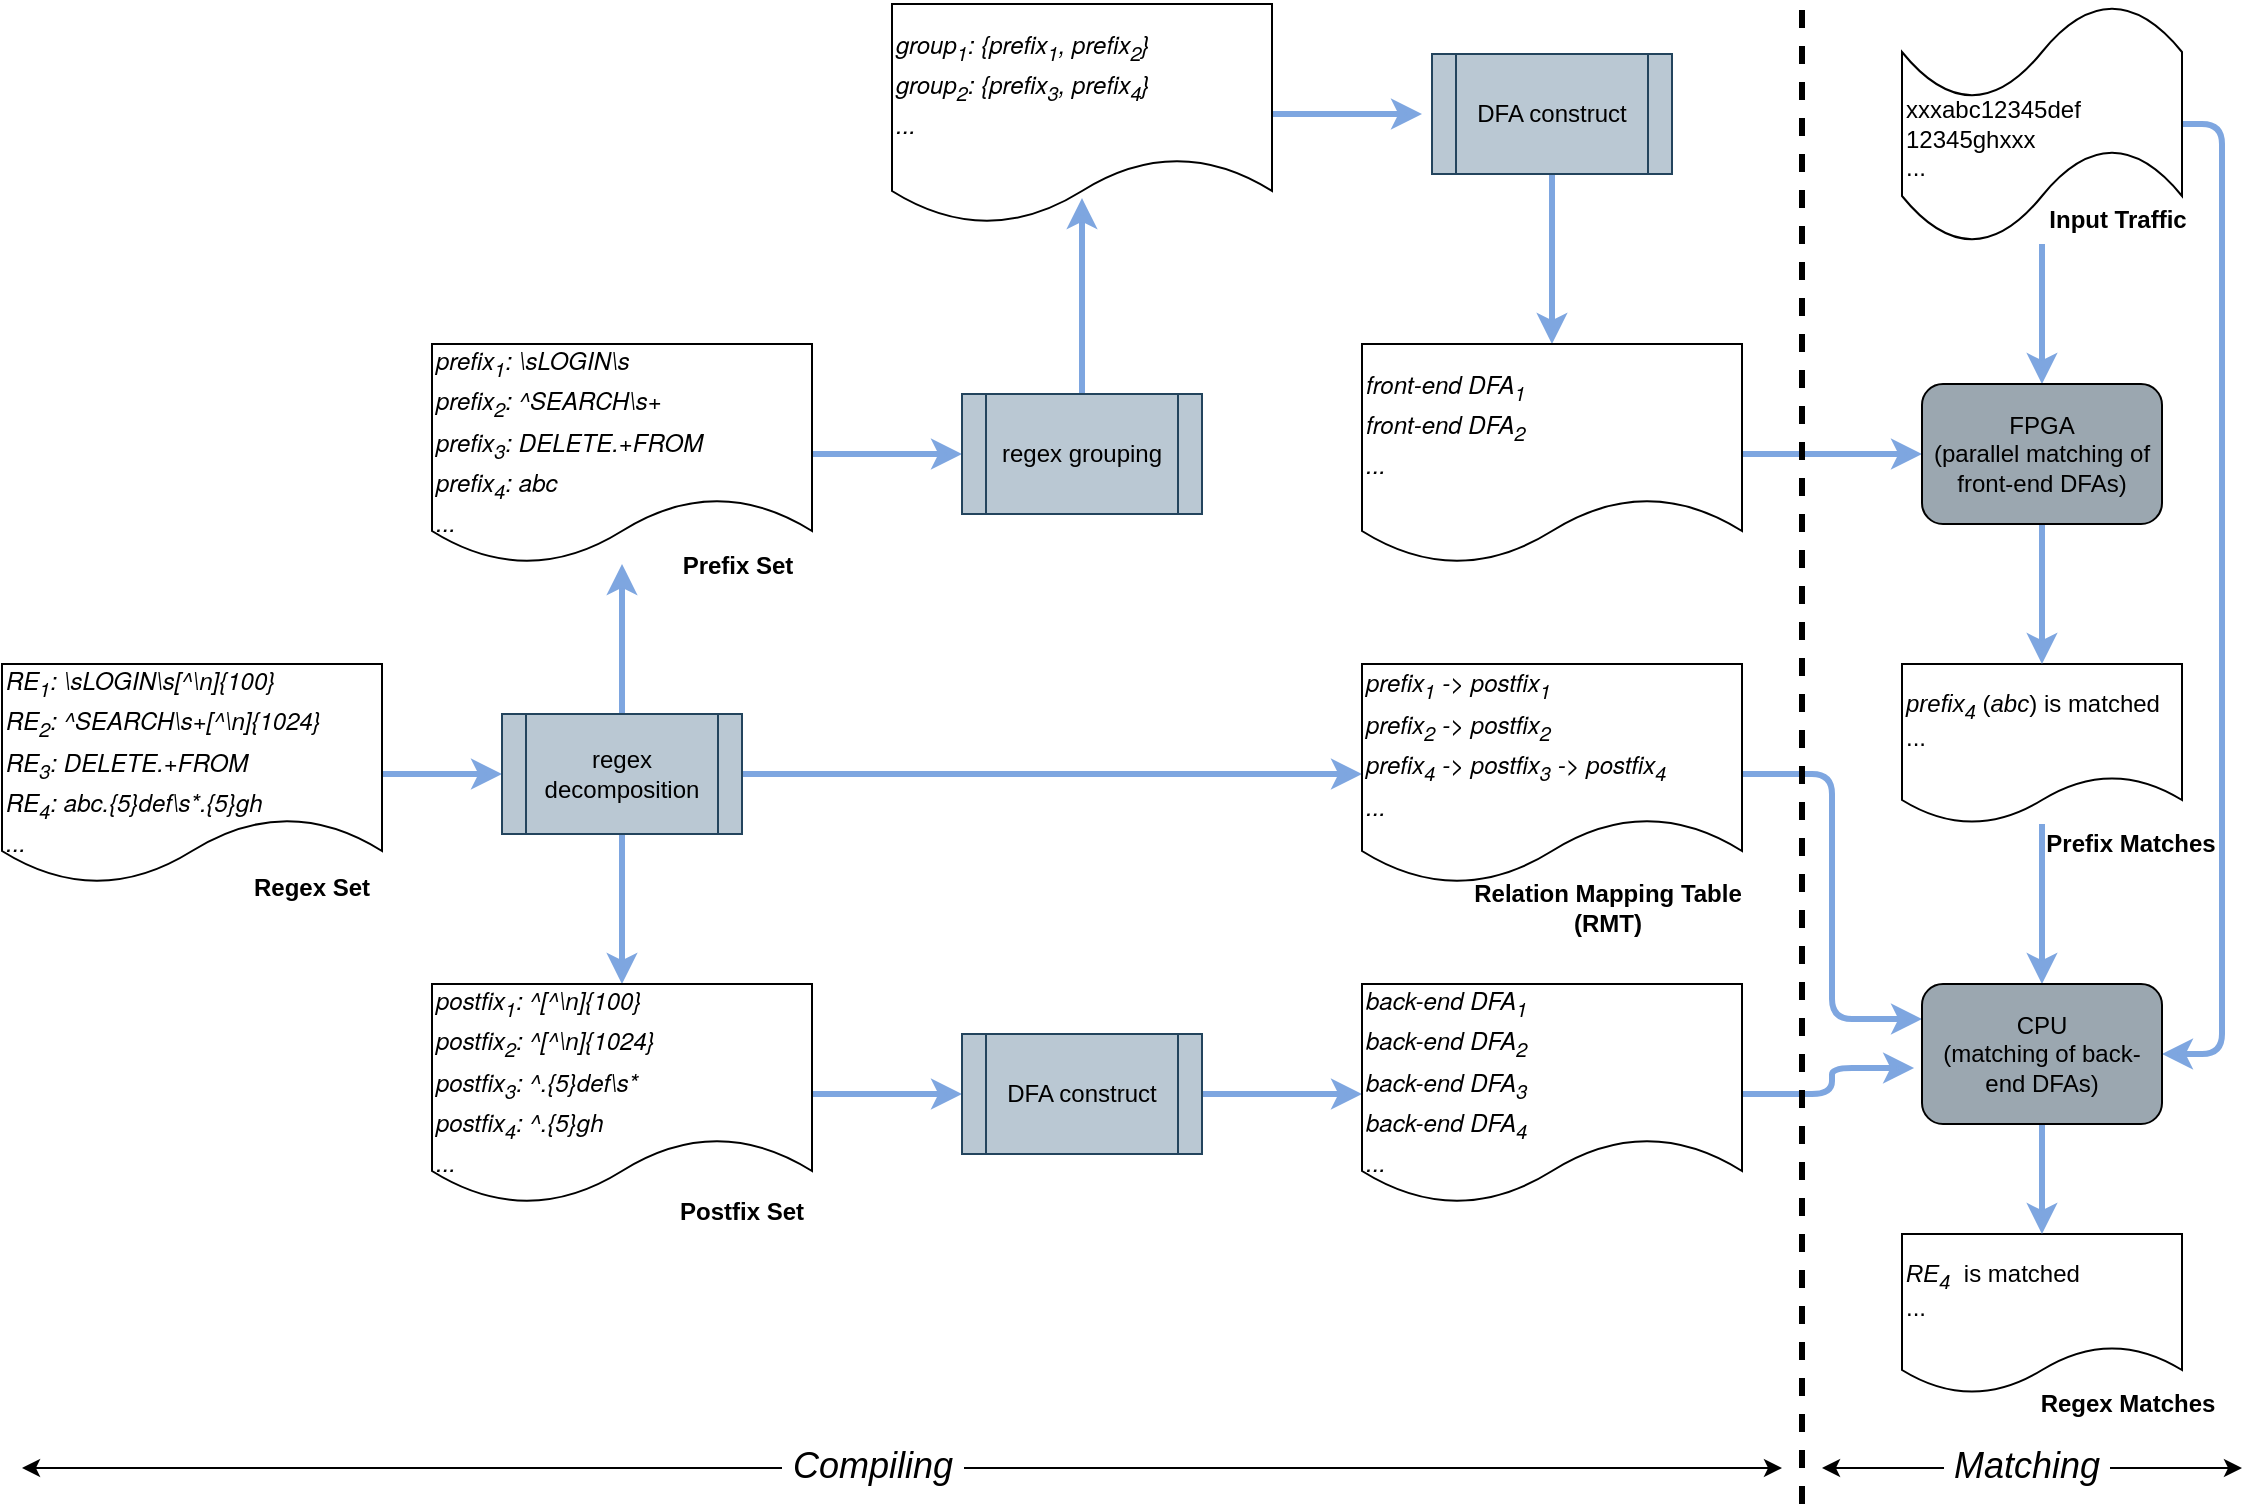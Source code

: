<mxfile version="13.10.0" type="github">
  <diagram id="onxhnWPnqhLU__DKsyuA" name="Page-1">
    <mxGraphModel dx="1426" dy="794" grid="1" gridSize="10" guides="1" tooltips="1" connect="1" arrows="1" fold="1" page="1" pageScale="1" pageWidth="1169" pageHeight="1654" math="0" shadow="0">
      <root>
        <mxCell id="0" />
        <mxCell id="1" parent="0" />
        <mxCell id="F5_PWc8lOzp_SU4X4ztF-57" style="edgeStyle=orthogonalEdgeStyle;rounded=1;sketch=0;jumpSize=25;orthogonalLoop=1;jettySize=auto;html=1;exitX=1;exitY=0.5;exitDx=0;exitDy=0;entryX=0;entryY=0.5;entryDx=0;entryDy=0;shadow=0;strokeColor=#7EA6E0;strokeWidth=3;" edge="1" parent="1" source="F5_PWc8lOzp_SU4X4ztF-2" target="F5_PWc8lOzp_SU4X4ztF-6">
          <mxGeometry relative="1" as="geometry" />
        </mxCell>
        <mxCell id="F5_PWc8lOzp_SU4X4ztF-2" value="&lt;p class=&quot;p1&quot; style=&quot;margin: 0px ; font-stretch: normal ; line-height: normal ; font-family: &amp;#34;helvetica neue&amp;#34;&quot;&gt;&lt;font style=&quot;font-size: 12px&quot;&gt;&lt;i&gt;&lt;br&gt;&lt;/i&gt;&lt;/font&gt;&lt;/p&gt;&lt;p class=&quot;p1&quot; style=&quot;margin: 0px ; font-stretch: normal ; line-height: normal ; font-family: &amp;#34;helvetica neue&amp;#34;&quot;&gt;&lt;font style=&quot;font-size: 12px&quot;&gt;&lt;i&gt;RE&lt;sub&gt;1&lt;/sub&gt;: \sLOGIN\s[^\n]{100}&lt;/i&gt;&lt;br&gt;&lt;/font&gt;&lt;/p&gt;&lt;p class=&quot;p1&quot; style=&quot;margin: 0px ; font-stretch: normal ; line-height: normal ; font-family: &amp;#34;helvetica neue&amp;#34;&quot;&gt;&lt;span class=&quot;s1&quot;&gt;&lt;i&gt;&lt;font style=&quot;font-size: 12px&quot;&gt;RE&lt;sub&gt;2&lt;/sub&gt;: ^SEARCH\s+[^\n]{1024}&lt;/font&gt;&lt;/i&gt;&lt;/span&gt;&lt;/p&gt;&lt;p class=&quot;p1&quot; style=&quot;margin: 0px ; font-stretch: normal ; line-height: normal ; font-family: &amp;#34;helvetica neue&amp;#34;&quot;&gt;&lt;span class=&quot;s1&quot;&gt;&lt;i&gt;&lt;font style=&quot;font-size: 12px&quot;&gt;RE&lt;sub&gt;3&lt;/sub&gt;: DELETE.+FROM&lt;/font&gt;&lt;/i&gt;&lt;/span&gt;&lt;/p&gt;&lt;p class=&quot;p1&quot; style=&quot;margin: 0px ; font-stretch: normal ; line-height: normal ; font-family: &amp;#34;helvetica neue&amp;#34;&quot;&gt;&lt;span class=&quot;s1&quot;&gt;&lt;i&gt;&lt;font style=&quot;font-size: 12px&quot;&gt;RE&lt;sub&gt;4&lt;/sub&gt;: abc.{5}def\s*.{5}gh&lt;/font&gt;&lt;/i&gt;&lt;/span&gt;&lt;/p&gt;&lt;p class=&quot;p1&quot; style=&quot;margin: 0px ; font-stretch: normal ; line-height: normal ; font-family: &amp;#34;helvetica neue&amp;#34;&quot;&gt;&lt;span class=&quot;s1&quot;&gt;&lt;i&gt;&lt;font style=&quot;font-size: 12px&quot;&gt;...&lt;/font&gt;&lt;/i&gt;&lt;/span&gt;&lt;/p&gt;" style="shape=document;whiteSpace=wrap;html=1;boundedLbl=1;align=left;" vertex="1" parent="1">
          <mxGeometry x="10" y="340" width="190" height="110" as="geometry" />
        </mxCell>
        <mxCell id="F5_PWc8lOzp_SU4X4ztF-58" style="edgeStyle=orthogonalEdgeStyle;rounded=1;sketch=0;jumpSize=25;orthogonalLoop=1;jettySize=auto;html=1;exitX=0.5;exitY=0;exitDx=0;exitDy=0;shadow=0;strokeColor=#7EA6E0;strokeWidth=3;" edge="1" parent="1" source="F5_PWc8lOzp_SU4X4ztF-6" target="F5_PWc8lOzp_SU4X4ztF-8">
          <mxGeometry relative="1" as="geometry" />
        </mxCell>
        <mxCell id="F5_PWc8lOzp_SU4X4ztF-59" style="edgeStyle=orthogonalEdgeStyle;rounded=1;sketch=0;jumpSize=25;orthogonalLoop=1;jettySize=auto;html=1;exitX=0.5;exitY=1;exitDx=0;exitDy=0;entryX=0.5;entryY=0;entryDx=0;entryDy=0;shadow=0;strokeColor=#7EA6E0;strokeWidth=3;" edge="1" parent="1" source="F5_PWc8lOzp_SU4X4ztF-6" target="F5_PWc8lOzp_SU4X4ztF-10">
          <mxGeometry relative="1" as="geometry" />
        </mxCell>
        <mxCell id="F5_PWc8lOzp_SU4X4ztF-60" style="edgeStyle=orthogonalEdgeStyle;rounded=1;sketch=0;jumpSize=25;orthogonalLoop=1;jettySize=auto;html=1;exitX=1;exitY=0.5;exitDx=0;exitDy=0;entryX=0;entryY=0.5;entryDx=0;entryDy=0;shadow=0;strokeColor=#7EA6E0;strokeWidth=3;" edge="1" parent="1" source="F5_PWc8lOzp_SU4X4ztF-6" target="F5_PWc8lOzp_SU4X4ztF-24">
          <mxGeometry relative="1" as="geometry" />
        </mxCell>
        <mxCell id="F5_PWc8lOzp_SU4X4ztF-6" value="regex decomposition" style="shape=process;whiteSpace=wrap;html=1;backgroundOutline=1;fillColor=#bac8d3;strokeColor=#23445d;" vertex="1" parent="1">
          <mxGeometry x="260" y="365" width="120" height="60" as="geometry" />
        </mxCell>
        <mxCell id="F5_PWc8lOzp_SU4X4ztF-61" style="edgeStyle=orthogonalEdgeStyle;rounded=1;sketch=0;jumpSize=25;orthogonalLoop=1;jettySize=auto;html=1;entryX=0;entryY=0.5;entryDx=0;entryDy=0;shadow=0;strokeColor=#7EA6E0;strokeWidth=3;" edge="1" parent="1" source="F5_PWc8lOzp_SU4X4ztF-8" target="F5_PWc8lOzp_SU4X4ztF-12">
          <mxGeometry relative="1" as="geometry" />
        </mxCell>
        <mxCell id="F5_PWc8lOzp_SU4X4ztF-8" value="&lt;p class=&quot;p1&quot; style=&quot;margin: 0px ; font-stretch: normal ; line-height: normal&quot;&gt;&lt;font face=&quot;helvetica neue&quot; style=&quot;font-size: 12px&quot;&gt;&lt;i&gt;&lt;br&gt;&lt;/i&gt;&lt;/font&gt;&lt;/p&gt;&lt;p class=&quot;p1&quot; style=&quot;margin: 0px ; font-stretch: normal ; line-height: normal&quot;&gt;&lt;font face=&quot;helvetica neue&quot; style=&quot;font-size: 12px&quot;&gt;&lt;i&gt;prefix&lt;sub&gt;1&lt;/sub&gt;: \sLOGIN\s&lt;/i&gt;&lt;/font&gt;&lt;/p&gt;&lt;p class=&quot;p1&quot; style=&quot;margin: 0px ; font-stretch: normal ; line-height: normal&quot;&gt;&lt;font face=&quot;helvetica neue&quot; style=&quot;font-size: 12px&quot;&gt;&lt;i&gt;prefix&lt;sub&gt;2&lt;/sub&gt;: ^SEARCH\s+&lt;/i&gt;&lt;/font&gt;&lt;/p&gt;&lt;p class=&quot;p1&quot; style=&quot;margin: 0px ; font-stretch: normal ; line-height: normal&quot;&gt;&lt;font face=&quot;helvetica neue&quot; style=&quot;font-size: 12px&quot;&gt;&lt;i&gt;prefix&lt;sub&gt;3&lt;/sub&gt;: DELETE.+FROM&lt;/i&gt;&lt;/font&gt;&lt;/p&gt;&lt;p class=&quot;p1&quot; style=&quot;margin: 0px ; font-stretch: normal ; line-height: normal&quot;&gt;&lt;font face=&quot;helvetica neue&quot; style=&quot;font-size: 12px&quot;&gt;&lt;i&gt;prefix&lt;sub&gt;4&lt;/sub&gt;: abc&lt;/i&gt;&lt;/font&gt;&lt;/p&gt;&lt;p class=&quot;p1&quot; style=&quot;margin: 0px ; font-stretch: normal ; line-height: normal&quot;&gt;&lt;font face=&quot;helvetica neue&quot; style=&quot;font-size: 12px&quot;&gt;&lt;i&gt;...&lt;/i&gt;&lt;/font&gt;&lt;/p&gt;" style="shape=document;whiteSpace=wrap;html=1;boundedLbl=1;align=left;" vertex="1" parent="1">
          <mxGeometry x="225" y="180" width="190" height="110" as="geometry" />
        </mxCell>
        <mxCell id="F5_PWc8lOzp_SU4X4ztF-72" style="edgeStyle=orthogonalEdgeStyle;rounded=1;sketch=0;jumpSize=25;orthogonalLoop=1;jettySize=auto;html=1;entryX=0;entryY=0.5;entryDx=0;entryDy=0;shadow=0;strokeColor=#7EA6E0;strokeWidth=3;" edge="1" parent="1" source="F5_PWc8lOzp_SU4X4ztF-10" target="F5_PWc8lOzp_SU4X4ztF-18">
          <mxGeometry relative="1" as="geometry" />
        </mxCell>
        <mxCell id="F5_PWc8lOzp_SU4X4ztF-10" value="&lt;p class=&quot;p1&quot; style=&quot;margin: 0px ; font-stretch: normal ; line-height: normal&quot;&gt;&lt;font face=&quot;helvetica neue&quot; style=&quot;font-size: 12px&quot;&gt;&lt;i&gt;&lt;br&gt;&lt;/i&gt;&lt;/font&gt;&lt;/p&gt;&lt;p class=&quot;p1&quot; style=&quot;margin: 0px ; font-stretch: normal ; line-height: normal&quot;&gt;&lt;font face=&quot;helvetica neue&quot; style=&quot;font-size: 12px&quot;&gt;&lt;i&gt;postfix&lt;sub&gt;1&lt;/sub&gt;: ^[^\n]{100}&lt;/i&gt;&lt;/font&gt;&lt;/p&gt;&lt;p class=&quot;p1&quot; style=&quot;margin: 0px ; font-stretch: normal ; line-height: normal&quot;&gt;&lt;font face=&quot;helvetica neue&quot; style=&quot;font-size: 12px&quot;&gt;&lt;i&gt;postfix&lt;sub&gt;2&lt;/sub&gt;: ^[^\n]{1024}&lt;/i&gt;&lt;/font&gt;&lt;/p&gt;&lt;p class=&quot;p1&quot; style=&quot;margin: 0px ; font-stretch: normal ; line-height: normal&quot;&gt;&lt;font face=&quot;helvetica neue&quot; style=&quot;font-size: 12px&quot;&gt;&lt;i&gt;postfix&lt;sub&gt;3&lt;/sub&gt;: ^.{5}def\s*&lt;/i&gt;&lt;/font&gt;&lt;/p&gt;&lt;p class=&quot;p1&quot; style=&quot;margin: 0px ; font-stretch: normal ; line-height: normal&quot;&gt;&lt;font face=&quot;helvetica neue&quot; style=&quot;font-size: 12px&quot;&gt;&lt;i&gt;postfix&lt;sub&gt;4&lt;/sub&gt;: ^.{5}gh&lt;/i&gt;&lt;/font&gt;&lt;/p&gt;&lt;p class=&quot;p1&quot; style=&quot;margin: 0px ; font-stretch: normal ; line-height: normal&quot;&gt;&lt;font face=&quot;helvetica neue&quot; style=&quot;font-size: 12px&quot;&gt;&lt;i&gt;...&lt;/i&gt;&lt;/font&gt;&lt;/p&gt;" style="shape=document;whiteSpace=wrap;html=1;boundedLbl=1;align=left;" vertex="1" parent="1">
          <mxGeometry x="225" y="500" width="190" height="110" as="geometry" />
        </mxCell>
        <mxCell id="F5_PWc8lOzp_SU4X4ztF-62" style="edgeStyle=orthogonalEdgeStyle;rounded=1;sketch=0;jumpSize=25;orthogonalLoop=1;jettySize=auto;html=1;exitX=0.5;exitY=0;exitDx=0;exitDy=0;entryX=0.5;entryY=0.882;entryDx=0;entryDy=0;entryPerimeter=0;shadow=0;strokeColor=#7EA6E0;strokeWidth=3;" edge="1" parent="1" source="F5_PWc8lOzp_SU4X4ztF-12" target="F5_PWc8lOzp_SU4X4ztF-14">
          <mxGeometry relative="1" as="geometry" />
        </mxCell>
        <mxCell id="F5_PWc8lOzp_SU4X4ztF-12" value="regex grouping" style="shape=process;whiteSpace=wrap;html=1;backgroundOutline=1;fillColor=#bac8d3;strokeColor=#23445d;" vertex="1" parent="1">
          <mxGeometry x="490" y="205" width="120" height="60" as="geometry" />
        </mxCell>
        <mxCell id="F5_PWc8lOzp_SU4X4ztF-63" style="edgeStyle=orthogonalEdgeStyle;rounded=1;sketch=0;jumpSize=25;orthogonalLoop=1;jettySize=auto;html=1;exitX=1;exitY=0.5;exitDx=0;exitDy=0;shadow=0;strokeColor=#7EA6E0;strokeWidth=3;" edge="1" parent="1" source="F5_PWc8lOzp_SU4X4ztF-14">
          <mxGeometry relative="1" as="geometry">
            <mxPoint x="720" y="65" as="targetPoint" />
          </mxGeometry>
        </mxCell>
        <mxCell id="F5_PWc8lOzp_SU4X4ztF-14" value="&lt;p class=&quot;p1&quot; style=&quot;margin: 0px ; font-stretch: normal ; line-height: normal&quot;&gt;&lt;font face=&quot;helvetica neue&quot; style=&quot;font-size: 12px&quot;&gt;&lt;i&gt;group&lt;sub&gt;1&lt;/sub&gt;: {prefix&lt;sub&gt;1&lt;/sub&gt;, prefix&lt;sub&gt;2&lt;/sub&gt;}&lt;/i&gt;&lt;/font&gt;&lt;/p&gt;&lt;p class=&quot;p1&quot; style=&quot;margin: 0px ; font-stretch: normal ; line-height: normal&quot;&gt;&lt;font face=&quot;helvetica neue&quot; style=&quot;font-size: 12px&quot;&gt;&lt;i&gt;group&lt;sub&gt;2&lt;/sub&gt;: {prefix&lt;sub&gt;3&lt;/sub&gt;, prefix&lt;sub&gt;4&lt;/sub&gt;}&lt;/i&gt;&lt;/font&gt;&lt;/p&gt;&lt;p class=&quot;p1&quot; style=&quot;margin: 0px ; font-stretch: normal ; line-height: normal&quot;&gt;&lt;font face=&quot;helvetica neue&quot; style=&quot;font-size: 12px&quot;&gt;&lt;i&gt;...&lt;/i&gt;&lt;/font&gt;&lt;/p&gt;" style="shape=document;whiteSpace=wrap;html=1;boundedLbl=1;align=left;" vertex="1" parent="1">
          <mxGeometry x="455" y="10" width="190" height="110" as="geometry" />
        </mxCell>
        <mxCell id="F5_PWc8lOzp_SU4X4ztF-65" style="edgeStyle=orthogonalEdgeStyle;rounded=1;sketch=0;jumpSize=25;orthogonalLoop=1;jettySize=auto;html=1;shadow=0;strokeColor=#7EA6E0;strokeWidth=3;entryX=0.5;entryY=0;entryDx=0;entryDy=0;" edge="1" parent="1" source="F5_PWc8lOzp_SU4X4ztF-16" target="F5_PWc8lOzp_SU4X4ztF-20">
          <mxGeometry relative="1" as="geometry">
            <mxPoint x="785" y="170" as="targetPoint" />
          </mxGeometry>
        </mxCell>
        <mxCell id="F5_PWc8lOzp_SU4X4ztF-16" value="DFA construct" style="shape=process;whiteSpace=wrap;html=1;backgroundOutline=1;fillColor=#bac8d3;strokeColor=#23445d;" vertex="1" parent="1">
          <mxGeometry x="725" y="35" width="120" height="60" as="geometry" />
        </mxCell>
        <mxCell id="F5_PWc8lOzp_SU4X4ztF-73" style="edgeStyle=orthogonalEdgeStyle;rounded=1;sketch=0;jumpSize=25;orthogonalLoop=1;jettySize=auto;html=1;entryX=0;entryY=0.5;entryDx=0;entryDy=0;shadow=0;strokeColor=#7EA6E0;strokeWidth=3;" edge="1" parent="1" source="F5_PWc8lOzp_SU4X4ztF-18" target="F5_PWc8lOzp_SU4X4ztF-22">
          <mxGeometry relative="1" as="geometry" />
        </mxCell>
        <mxCell id="F5_PWc8lOzp_SU4X4ztF-18" value="DFA construct" style="shape=process;whiteSpace=wrap;html=1;backgroundOutline=1;fillColor=#bac8d3;strokeColor=#23445d;" vertex="1" parent="1">
          <mxGeometry x="490" y="525" width="120" height="60" as="geometry" />
        </mxCell>
        <mxCell id="F5_PWc8lOzp_SU4X4ztF-54" style="edgeStyle=orthogonalEdgeStyle;rounded=1;sketch=0;jumpSize=25;orthogonalLoop=1;jettySize=auto;html=1;exitX=1;exitY=0.5;exitDx=0;exitDy=0;shadow=0;strokeColor=#7EA6E0;strokeWidth=3;entryX=0;entryY=0.5;entryDx=0;entryDy=0;" edge="1" parent="1" source="F5_PWc8lOzp_SU4X4ztF-20" target="F5_PWc8lOzp_SU4X4ztF-50">
          <mxGeometry relative="1" as="geometry">
            <mxPoint x="960" y="235" as="targetPoint" />
          </mxGeometry>
        </mxCell>
        <mxCell id="F5_PWc8lOzp_SU4X4ztF-20" value="&lt;p class=&quot;p1&quot; style=&quot;margin: 0px ; font-stretch: normal ; line-height: normal&quot;&gt;&lt;font face=&quot;helvetica neue&quot; style=&quot;font-size: 12px&quot;&gt;&lt;i&gt;front-end DFA&lt;sub&gt;1&lt;/sub&gt;&lt;/i&gt;&lt;/font&gt;&lt;/p&gt;&lt;p class=&quot;p1&quot; style=&quot;margin: 0px ; font-stretch: normal ; line-height: normal&quot;&gt;&lt;font face=&quot;helvetica neue&quot; style=&quot;font-size: 12px&quot;&gt;&lt;i&gt;front-end DFA&lt;sub&gt;2&lt;/sub&gt;&lt;/i&gt;&lt;/font&gt;&lt;/p&gt;&lt;p class=&quot;p1&quot; style=&quot;margin: 0px ; font-stretch: normal ; line-height: normal&quot;&gt;&lt;font face=&quot;helvetica neue&quot; style=&quot;font-size: 12px&quot;&gt;&lt;i&gt;...&lt;/i&gt;&lt;/font&gt;&lt;/p&gt;" style="shape=document;whiteSpace=wrap;html=1;boundedLbl=1;align=left;" vertex="1" parent="1">
          <mxGeometry x="690" y="180" width="190" height="110" as="geometry" />
        </mxCell>
        <mxCell id="F5_PWc8lOzp_SU4X4ztF-56" style="edgeStyle=orthogonalEdgeStyle;rounded=1;sketch=0;jumpSize=25;orthogonalLoop=1;jettySize=auto;html=1;exitX=1;exitY=0.5;exitDx=0;exitDy=0;entryX=-0.033;entryY=0.6;entryDx=0;entryDy=0;entryPerimeter=0;shadow=0;strokeColor=#7EA6E0;strokeWidth=3;" edge="1" parent="1" source="F5_PWc8lOzp_SU4X4ztF-22" target="F5_PWc8lOzp_SU4X4ztF-52">
          <mxGeometry relative="1" as="geometry" />
        </mxCell>
        <mxCell id="F5_PWc8lOzp_SU4X4ztF-22" value="&lt;p class=&quot;p1&quot; style=&quot;margin: 0px ; font-stretch: normal ; line-height: normal&quot;&gt;&lt;font face=&quot;helvetica neue&quot; style=&quot;font-size: 12px&quot;&gt;&lt;i&gt;&lt;br&gt;&lt;/i&gt;&lt;/font&gt;&lt;/p&gt;&lt;p class=&quot;p1&quot; style=&quot;margin: 0px ; font-stretch: normal ; line-height: normal&quot;&gt;&lt;font face=&quot;helvetica neue&quot; style=&quot;font-size: 12px&quot;&gt;&lt;i&gt;back-end DFA&lt;sub&gt;1&lt;/sub&gt;&lt;/i&gt;&lt;/font&gt;&lt;/p&gt;&lt;p class=&quot;p1&quot; style=&quot;margin: 0px ; font-stretch: normal ; line-height: normal&quot;&gt;&lt;font face=&quot;helvetica neue&quot; style=&quot;font-size: 12px&quot;&gt;&lt;i&gt;back-end DFA&lt;sub&gt;2&lt;/sub&gt;&lt;/i&gt;&lt;/font&gt;&lt;/p&gt;&lt;p class=&quot;p1&quot; style=&quot;margin: 0px ; font-stretch: normal ; line-height: normal&quot;&gt;&lt;font face=&quot;helvetica neue&quot; style=&quot;font-size: 12px&quot;&gt;&lt;i&gt;back-end DFA&lt;sub&gt;3&lt;/sub&gt;&lt;/i&gt;&lt;/font&gt;&lt;/p&gt;&lt;p class=&quot;p1&quot; style=&quot;margin: 0px ; font-stretch: normal ; line-height: normal&quot;&gt;&lt;font face=&quot;helvetica neue&quot; style=&quot;font-size: 12px&quot;&gt;&lt;i&gt;back-end DFA&lt;sub&gt;4&lt;/sub&gt;&lt;/i&gt;&lt;/font&gt;&lt;/p&gt;&lt;p class=&quot;p1&quot; style=&quot;margin: 0px ; font-stretch: normal ; line-height: normal&quot;&gt;&lt;font face=&quot;helvetica neue&quot; style=&quot;font-size: 12px&quot;&gt;&lt;i&gt;...&lt;/i&gt;&lt;/font&gt;&lt;/p&gt;" style="shape=document;whiteSpace=wrap;html=1;boundedLbl=1;align=left;" vertex="1" parent="1">
          <mxGeometry x="690" y="500" width="190" height="110" as="geometry" />
        </mxCell>
        <mxCell id="F5_PWc8lOzp_SU4X4ztF-55" style="edgeStyle=orthogonalEdgeStyle;rounded=1;sketch=0;jumpSize=25;orthogonalLoop=1;jettySize=auto;html=1;exitX=1;exitY=0.5;exitDx=0;exitDy=0;entryX=0;entryY=0.25;entryDx=0;entryDy=0;shadow=0;strokeColor=#7EA6E0;strokeWidth=3;" edge="1" parent="1" source="F5_PWc8lOzp_SU4X4ztF-24" target="F5_PWc8lOzp_SU4X4ztF-52">
          <mxGeometry relative="1" as="geometry" />
        </mxCell>
        <mxCell id="F5_PWc8lOzp_SU4X4ztF-24" value="&lt;p class=&quot;p1&quot; style=&quot;margin: 0px ; font-stretch: normal ; line-height: normal&quot;&gt;&lt;font face=&quot;helvetica neue&quot; style=&quot;font-size: 12px&quot;&gt;&lt;i&gt;prefix&lt;sub&gt;1&lt;/sub&gt; -&amp;gt; postfix&lt;sub&gt;1&lt;/sub&gt;&lt;/i&gt;&lt;/font&gt;&lt;/p&gt;&lt;p class=&quot;p1&quot; style=&quot;margin: 0px ; font-stretch: normal ; line-height: normal&quot;&gt;&lt;font face=&quot;helvetica neue&quot; style=&quot;font-size: 12px&quot;&gt;&lt;i&gt;prefix&lt;sub&gt;2&lt;/sub&gt; -&amp;gt; postfix&lt;sub&gt;2&lt;/sub&gt;&lt;/i&gt;&lt;/font&gt;&lt;/p&gt;&lt;p class=&quot;p1&quot; style=&quot;margin: 0px ; font-stretch: normal ; line-height: normal&quot;&gt;&lt;font face=&quot;helvetica neue&quot; style=&quot;font-size: 12px&quot;&gt;&lt;i&gt;prefix&lt;sub&gt;4&lt;/sub&gt; -&amp;gt; postfix&lt;sub&gt;3&lt;/sub&gt; -&amp;gt; postfix&lt;sub&gt;4&lt;/sub&gt;&lt;/i&gt;&lt;/font&gt;&lt;/p&gt;&lt;p class=&quot;p1&quot; style=&quot;margin: 0px ; font-stretch: normal ; line-height: normal&quot;&gt;&lt;font face=&quot;helvetica neue&quot; style=&quot;font-size: 12px&quot;&gt;&lt;i&gt;...&lt;/i&gt;&lt;/font&gt;&lt;/p&gt;" style="shape=document;whiteSpace=wrap;html=1;boundedLbl=1;align=left;" vertex="1" parent="1">
          <mxGeometry x="690" y="340" width="190" height="110" as="geometry" />
        </mxCell>
        <mxCell id="F5_PWc8lOzp_SU4X4ztF-53" style="edgeStyle=orthogonalEdgeStyle;rounded=1;sketch=0;jumpSize=25;orthogonalLoop=1;jettySize=auto;html=1;entryX=1;entryY=0.5;entryDx=0;entryDy=0;shadow=0;strokeColor=#7EA6E0;strokeWidth=3;" edge="1" parent="1" source="F5_PWc8lOzp_SU4X4ztF-31" target="F5_PWc8lOzp_SU4X4ztF-52">
          <mxGeometry relative="1" as="geometry">
            <Array as="points">
              <mxPoint x="1120" y="70" />
              <mxPoint x="1120" y="535" />
            </Array>
          </mxGeometry>
        </mxCell>
        <mxCell id="F5_PWc8lOzp_SU4X4ztF-67" style="edgeStyle=orthogonalEdgeStyle;rounded=1;sketch=0;jumpSize=25;orthogonalLoop=1;jettySize=auto;html=1;shadow=0;strokeColor=#7EA6E0;strokeWidth=3;" edge="1" parent="1" source="F5_PWc8lOzp_SU4X4ztF-31" target="F5_PWc8lOzp_SU4X4ztF-50">
          <mxGeometry relative="1" as="geometry" />
        </mxCell>
        <mxCell id="F5_PWc8lOzp_SU4X4ztF-31" value="&lt;br&gt;xxxabc12345def&lt;br&gt;12345ghxxx&lt;br&gt;..." style="shape=tape;whiteSpace=wrap;html=1;align=left;" vertex="1" parent="1">
          <mxGeometry x="960" y="10" width="140" height="120" as="geometry" />
        </mxCell>
        <mxCell id="F5_PWc8lOzp_SU4X4ztF-70" style="edgeStyle=orthogonalEdgeStyle;rounded=1;sketch=0;jumpSize=25;orthogonalLoop=1;jettySize=auto;html=1;entryX=0.5;entryY=0;entryDx=0;entryDy=0;shadow=0;strokeColor=#7EA6E0;strokeWidth=3;" edge="1" parent="1" source="F5_PWc8lOzp_SU4X4ztF-33" target="F5_PWc8lOzp_SU4X4ztF-52">
          <mxGeometry relative="1" as="geometry" />
        </mxCell>
        <mxCell id="F5_PWc8lOzp_SU4X4ztF-33" value="&lt;i&gt;prefix&lt;sub&gt;4&lt;/sub&gt;&lt;/i&gt; (&lt;i&gt;abc&lt;/i&gt;) is matched&lt;br&gt;..." style="shape=document;whiteSpace=wrap;html=1;boundedLbl=1;align=left;" vertex="1" parent="1">
          <mxGeometry x="960" y="340" width="140" height="80" as="geometry" />
        </mxCell>
        <mxCell id="F5_PWc8lOzp_SU4X4ztF-34" value="&lt;i&gt;RE&lt;sub&gt;4&lt;/sub&gt;&lt;/i&gt;&amp;nbsp; is matched&lt;br&gt;..." style="shape=document;whiteSpace=wrap;html=1;boundedLbl=1;align=left;" vertex="1" parent="1">
          <mxGeometry x="960" y="625" width="140" height="80" as="geometry" />
        </mxCell>
        <mxCell id="F5_PWc8lOzp_SU4X4ztF-35" value="&lt;b&gt;Regex Set&lt;/b&gt;" style="text;html=1;strokeColor=none;fillColor=none;align=center;verticalAlign=middle;whiteSpace=wrap;rounded=0;" vertex="1" parent="1">
          <mxGeometry x="130" y="442" width="70" height="20" as="geometry" />
        </mxCell>
        <mxCell id="F5_PWc8lOzp_SU4X4ztF-36" value="&lt;b&gt;Prefix Set&lt;/b&gt;" style="text;html=1;strokeColor=none;fillColor=none;align=center;verticalAlign=middle;whiteSpace=wrap;rounded=0;" vertex="1" parent="1">
          <mxGeometry x="343" y="281" width="70" height="20" as="geometry" />
        </mxCell>
        <mxCell id="F5_PWc8lOzp_SU4X4ztF-37" value="&lt;b&gt;Postfix Set&lt;/b&gt;" style="text;html=1;strokeColor=none;fillColor=none;align=center;verticalAlign=middle;whiteSpace=wrap;rounded=0;" vertex="1" parent="1">
          <mxGeometry x="345" y="604" width="70" height="20" as="geometry" />
        </mxCell>
        <mxCell id="F5_PWc8lOzp_SU4X4ztF-38" value="&lt;b&gt;Relation Mapping Table&lt;br&gt;(RMT)&lt;br&gt;&lt;/b&gt;" style="text;html=1;strokeColor=none;fillColor=none;align=center;verticalAlign=middle;whiteSpace=wrap;rounded=0;" vertex="1" parent="1">
          <mxGeometry x="743" y="452" width="140" height="20" as="geometry" />
        </mxCell>
        <mxCell id="F5_PWc8lOzp_SU4X4ztF-39" value="&lt;b&gt;Input Traffic&lt;/b&gt;" style="text;html=1;strokeColor=none;fillColor=none;align=center;verticalAlign=middle;whiteSpace=wrap;rounded=0;" vertex="1" parent="1">
          <mxGeometry x="1023" y="108" width="90" height="20" as="geometry" />
        </mxCell>
        <mxCell id="F5_PWc8lOzp_SU4X4ztF-40" value="&lt;b&gt;Prefix Matches&lt;/b&gt;" style="text;html=1;strokeColor=none;fillColor=none;align=center;verticalAlign=middle;whiteSpace=wrap;rounded=0;" vertex="1" parent="1">
          <mxGeometry x="1031" y="420" width="87" height="20" as="geometry" />
        </mxCell>
        <mxCell id="F5_PWc8lOzp_SU4X4ztF-41" value="&lt;b&gt;Regex Matches&lt;/b&gt;" style="text;html=1;strokeColor=none;fillColor=none;align=center;verticalAlign=middle;whiteSpace=wrap;rounded=0;" vertex="1" parent="1">
          <mxGeometry x="1024.5" y="700" width="95.5" height="20" as="geometry" />
        </mxCell>
        <mxCell id="F5_PWc8lOzp_SU4X4ztF-42" value="" style="endArrow=none;dashed=1;html=1;strokeWidth=3;" edge="1" parent="1">
          <mxGeometry width="50" height="50" relative="1" as="geometry">
            <mxPoint x="910" y="760" as="sourcePoint" />
            <mxPoint x="910" y="10" as="targetPoint" />
          </mxGeometry>
        </mxCell>
        <mxCell id="F5_PWc8lOzp_SU4X4ztF-43" value="" style="endArrow=classic;startArrow=classic;html=1;" edge="1" parent="1">
          <mxGeometry width="50" height="50" relative="1" as="geometry">
            <mxPoint x="20" y="742" as="sourcePoint" />
            <mxPoint x="900" y="742" as="targetPoint" />
          </mxGeometry>
        </mxCell>
        <mxCell id="F5_PWc8lOzp_SU4X4ztF-44" value="&lt;i&gt;&lt;font style=&quot;font-size: 18px&quot;&gt;&amp;nbsp;Compiling&amp;nbsp;&lt;/font&gt;&lt;/i&gt;" style="edgeLabel;html=1;align=center;verticalAlign=middle;resizable=0;points=[];" vertex="1" connectable="0" parent="F5_PWc8lOzp_SU4X4ztF-43">
          <mxGeometry x="-0.034" y="-2" relative="1" as="geometry">
            <mxPoint y="-3" as="offset" />
          </mxGeometry>
        </mxCell>
        <mxCell id="F5_PWc8lOzp_SU4X4ztF-45" value="" style="endArrow=classic;startArrow=classic;html=1;" edge="1" parent="1">
          <mxGeometry width="50" height="50" relative="1" as="geometry">
            <mxPoint x="920" y="742" as="sourcePoint" />
            <mxPoint x="1130" y="742" as="targetPoint" />
          </mxGeometry>
        </mxCell>
        <mxCell id="F5_PWc8lOzp_SU4X4ztF-46" value="&lt;i&gt;&lt;font style=&quot;font-size: 18px&quot;&gt;&amp;nbsp;Matching&amp;nbsp;&lt;/font&gt;&lt;/i&gt;" style="edgeLabel;html=1;align=center;verticalAlign=middle;resizable=0;points=[];" vertex="1" connectable="0" parent="F5_PWc8lOzp_SU4X4ztF-45">
          <mxGeometry x="-0.034" y="-2" relative="1" as="geometry">
            <mxPoint y="-3" as="offset" />
          </mxGeometry>
        </mxCell>
        <mxCell id="F5_PWc8lOzp_SU4X4ztF-69" style="edgeStyle=orthogonalEdgeStyle;rounded=1;sketch=0;jumpSize=25;orthogonalLoop=1;jettySize=auto;html=1;entryX=0.5;entryY=0;entryDx=0;entryDy=0;shadow=0;strokeColor=#7EA6E0;strokeWidth=3;" edge="1" parent="1" source="F5_PWc8lOzp_SU4X4ztF-50" target="F5_PWc8lOzp_SU4X4ztF-33">
          <mxGeometry relative="1" as="geometry" />
        </mxCell>
        <mxCell id="F5_PWc8lOzp_SU4X4ztF-50" value="FPGA&lt;br&gt;(parallel matching of front-end DFAs)" style="rounded=1;whiteSpace=wrap;html=1;shadow=0;glass=0;sketch=0;fillColor=#9BA7B0;" vertex="1" parent="1">
          <mxGeometry x="970" y="200" width="120" height="70" as="geometry" />
        </mxCell>
        <mxCell id="F5_PWc8lOzp_SU4X4ztF-71" style="edgeStyle=orthogonalEdgeStyle;rounded=1;sketch=0;jumpSize=25;orthogonalLoop=1;jettySize=auto;html=1;entryX=0.5;entryY=0;entryDx=0;entryDy=0;shadow=0;strokeColor=#7EA6E0;strokeWidth=3;" edge="1" parent="1" source="F5_PWc8lOzp_SU4X4ztF-52" target="F5_PWc8lOzp_SU4X4ztF-34">
          <mxGeometry relative="1" as="geometry" />
        </mxCell>
        <mxCell id="F5_PWc8lOzp_SU4X4ztF-52" value="CPU&lt;br&gt;(matching of back-end DFAs)" style="rounded=1;whiteSpace=wrap;html=1;shadow=0;glass=0;sketch=0;fillColor=#9BA7B0;" vertex="1" parent="1">
          <mxGeometry x="970" y="500" width="120" height="70" as="geometry" />
        </mxCell>
      </root>
    </mxGraphModel>
  </diagram>
</mxfile>

